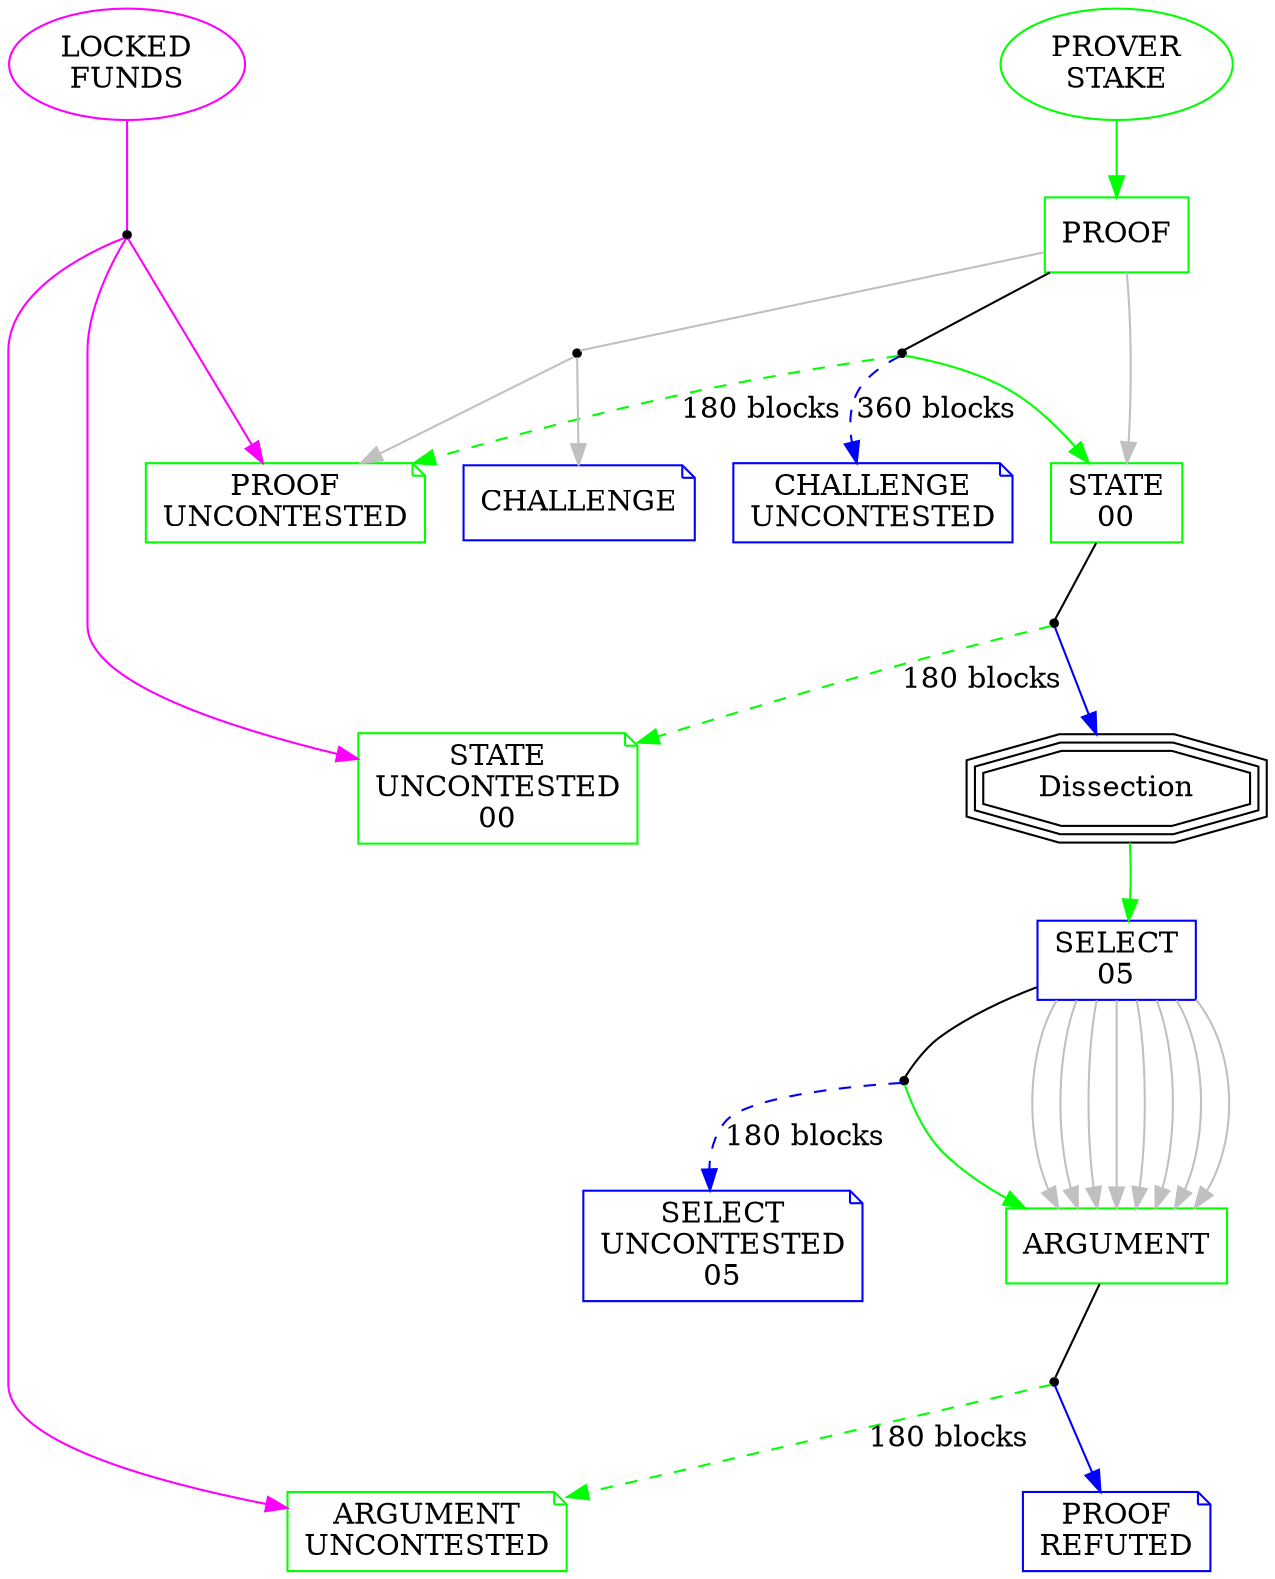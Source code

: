 digraph BitSnark {
	LOCKED_FUNDS [shape=oval; color=magenta; label="LOCKED\nFUNDS"]
	PROVER_STAKE [shape=oval; color=green; label="PROVER\nSTAKE"]
	PROOF [shape=box; color=green; label="PROOF"]
	CHALLENGE [shape=note; color=blue; label="CHALLENGE"]
	PROOF_UNCONTESTED [shape=note; color=green; label="PROOF\nUNCONTESTED"]
	CHALLENGE_UNCONTESTED [shape=note; color=blue; label="CHALLENGE\nUNCONTESTED"]
	STATE_00 [shape=box; color=green; label="STATE\n00"]
	STATE_UNCONTESTED_00 [shape=note; color=green; label="STATE\nUNCONTESTED\n00"]
	Dissection [shape=tripleoctagon; color=black; label="Dissection"]
	SELECT_05 [shape=box; color=blue; label="SELECT\n05"]
	SELECT_UNCONTESTED_05 [shape=note; color=blue; label="SELECT\nUNCONTESTED\n05"]
	ARGUMENT [shape=box; color=green; label="ARGUMENT"]
	PROOF_REFUTED [shape=note; color=blue; label="PROOF\nREFUTED"]
	ARGUMENT_UNCONTESTED [shape=note; color=green; label="ARGUMENT\nUNCONTESTED"]
	{rank=same; LOCKED_FUNDS; PROVER_STAKE}
	{rank=same; }
	PROOF -> STATE_00 -> Dissection -> SELECT_05 -> ARGUMENT -> PROOF_REFUTED [style=invis; weight=30]
	LOCKED_FUNDS_output_0 [shape=point]
	LOCKED_FUNDS -> LOCKED_FUNDS_output_0 [color=magenta; arrowhead=none; weight=20]
	LOCKED_FUNDS_output_0 -> PROOF_UNCONTESTED [color=magenta]
	LOCKED_FUNDS_output_0 -> STATE_UNCONTESTED_00 [color=magenta]
	LOCKED_FUNDS_output_0 -> ARGUMENT_UNCONTESTED [color=magenta]
	PROVER_STAKE -> PROOF [color=green]
	PROOF_output_0 [shape=point]
	PROOF -> PROOF_output_0 [arrowhead=none]
	PROOF_output_0 -> PROOF_UNCONTESTED [color=green; style=dashed; label="180 blocks"]
	PROOF_output_0 -> CHALLENGE_UNCONTESTED [color=blue; style=dashed; label="360 blocks"]
	PROOF_output_0 -> STATE_00 [color=green]
	PROOF -> STATE_00 [color=gray]
	PROOF_output_2 [shape=point]
	PROOF -> PROOF_output_2 [color=gray; arrowhead=none]
	PROOF_output_2 -> CHALLENGE [color=gray]
	PROOF_output_2 -> PROOF_UNCONTESTED [color=gray]
	STATE_00_output_0 [shape=point]
	STATE_00 -> STATE_00_output_0 [arrowhead=none]
	STATE_00_output_0 -> STATE_UNCONTESTED_00 [color=green; style=dashed; label="180 blocks"]
	STATE_00_output_0 -> Dissection [color=blue]
	Dissection -> SELECT_05 [color=green]
	SELECT_05_output_0 [shape=point]
	SELECT_05 -> SELECT_05_output_0 [arrowhead=none]
	SELECT_05_output_0 -> SELECT_UNCONTESTED_05 [color=blue; style=dashed; label="180 blocks"]
	SELECT_05_output_0 -> ARGUMENT [color=green]
	SELECT_05 -> ARGUMENT [color=gray]
	SELECT_05 -> ARGUMENT [color=gray]
	SELECT_05 -> ARGUMENT [color=gray]
	SELECT_05 -> ARGUMENT [color=gray]
	SELECT_05 -> ARGUMENT [color=gray]
	SELECT_05 -> ARGUMENT [color=gray]
	SELECT_05 -> ARGUMENT [color=gray]
	SELECT_05 -> ARGUMENT [color=gray]
	ARGUMENT_output_0 [shape=point]
	ARGUMENT -> ARGUMENT_output_0 [arrowhead=none]
	ARGUMENT_output_0 -> PROOF_REFUTED [color=blue]
	ARGUMENT_output_0 -> ARGUMENT_UNCONTESTED [color=green; style=dashed; label="180 blocks"]
	LOCKED_FUNDS -> PROOF_UNCONTESTED [style=invis]
}
